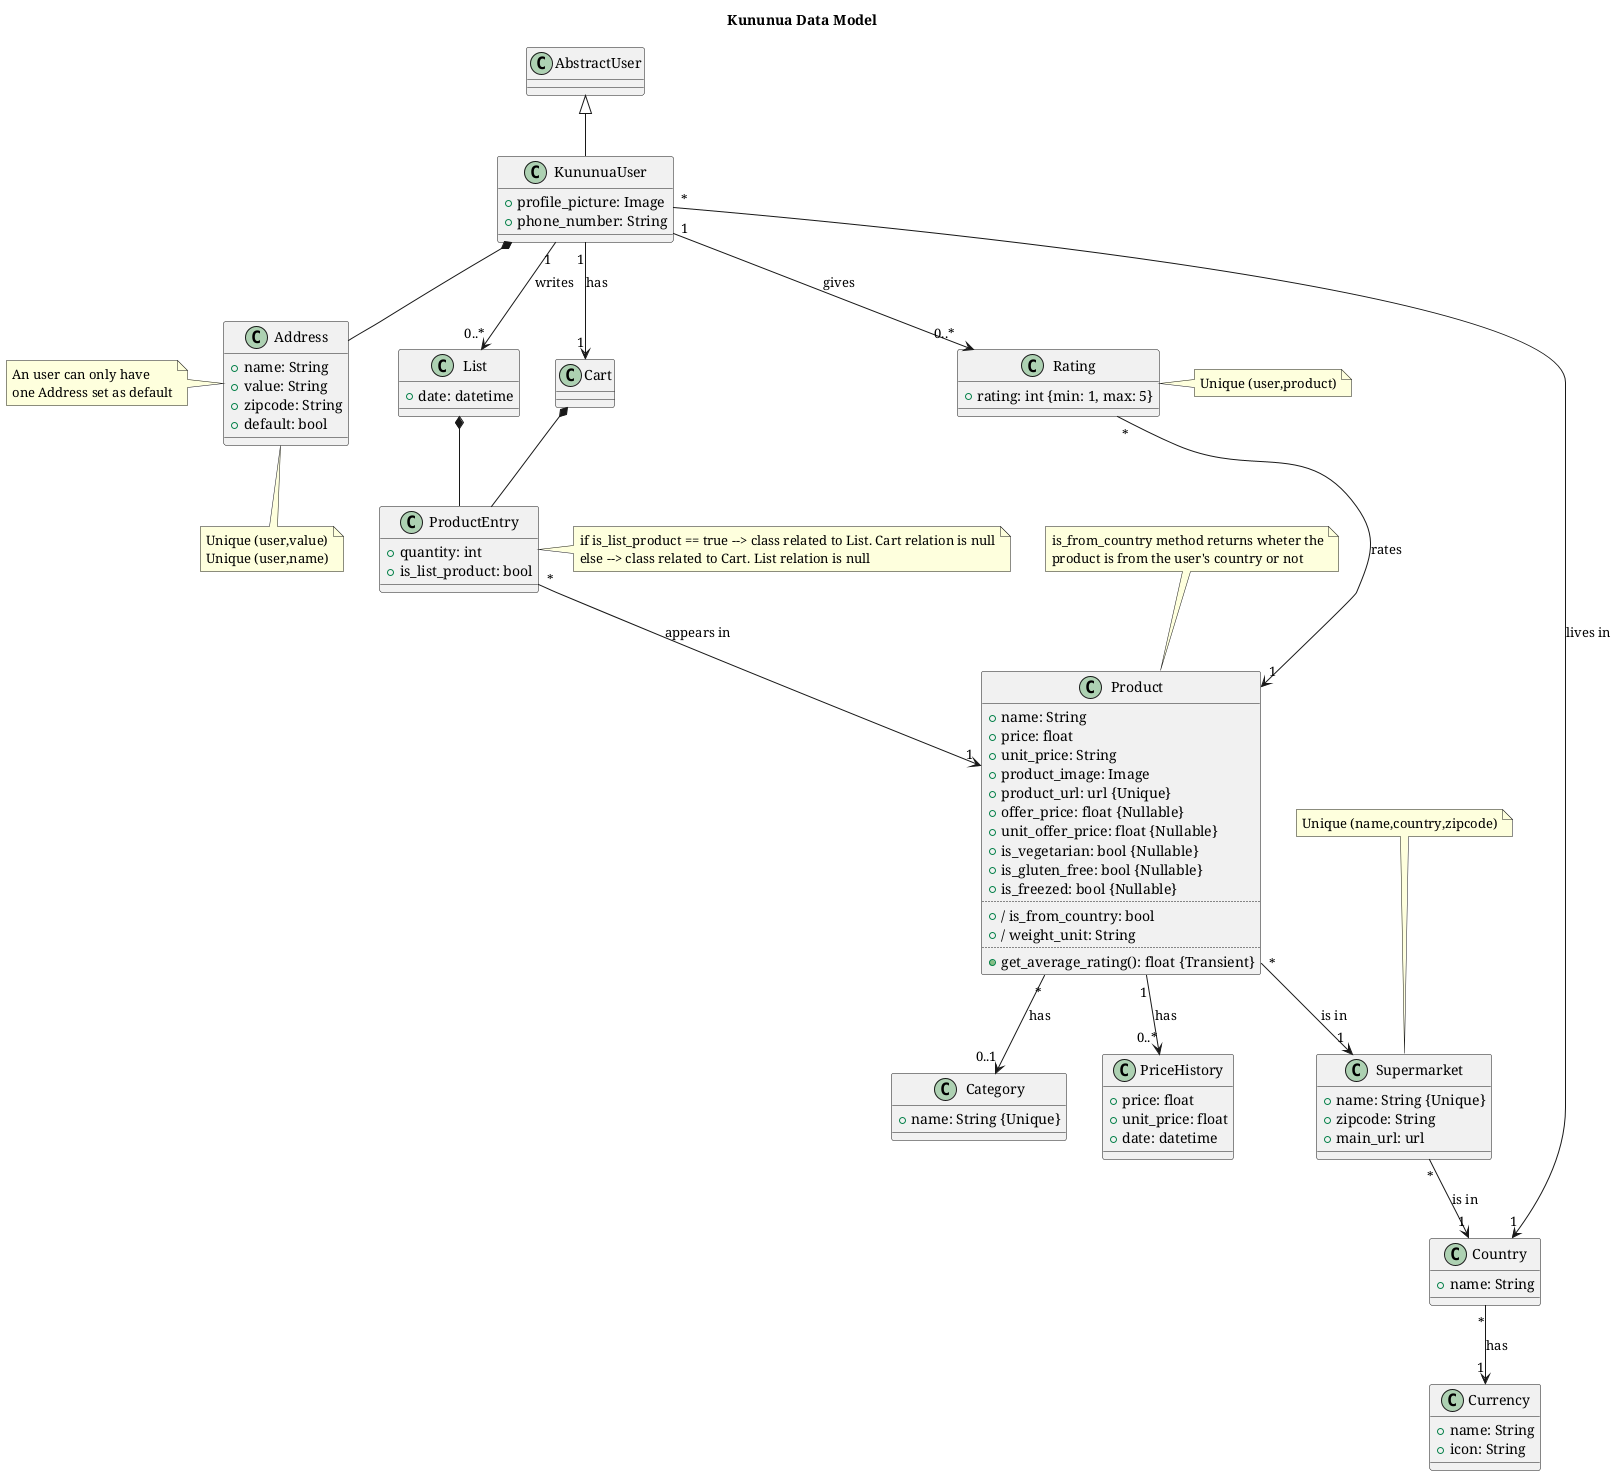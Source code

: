 @startuml KununuaDataModel

' --------------- CONFIG ----------------

title Kununua Data Model
'!theme minty
'!theme materia
skinparam defaultFontName Serif

' --------------- CLASSES ----------------

class AbstractUser{}

class KununuaUser{
    +profile_picture: Image
    +phone_number: String
}

class Country{
    +name: String
}

class Currency{
    +name: String
    +icon: String
}

class Address{
    +name: String
    +value: String
    +zipcode: String
    +default: bool
}

class Product{
    +name: String
    +price: float
    +unit_price: String
    +product_image: Image
    +product_url: url {Unique}
    +offer_price: float {Nullable}
    +unit_offer_price: float {Nullable}
    +is_vegetarian: bool {Nullable}
    +is_gluten_free: bool {Nullable}
    +is_freezed: bool {Nullable}
    ..
    + / is_from_country: bool
    + / weight_unit: String
    ..
    +get_average_rating(): float {Transient}
}

class Category{
    +name: String {Unique}
}

class Supermarket{
    +name: String {Unique}
    +zipcode: String
    +main_url: url
}

class Rating{
    +rating: int {min: 1, max: 5}
}

class PriceHistory{
    +price: float
    +unit_price: float
    +date: datetime
}

class List{
    +date: datetime
}

class Cart{}

class ProductEntry{
    +quantity: int
    +is_list_product: bool
}

' --------------- NOTES ----------------
note left of Address 
An user can only have 
one Address set as default
end note

note bottom of Address 
Unique (user,value)
Unique (user,name)
end note

note top of Product
is_from_country method returns wheter the
product is from the user's country or not
end note

note top of Supermarket
Unique (name,country,zipcode)
end note

note right of Rating
Unique (user,product)
end note

note right of ProductEntry
if is_list_product == true --> class related to List. Cart relation is null
else --> class related to Cart. List relation is null
end note

' --------------- RELATIONS ----------------

AbstractUser <|-- KununuaUser
KununuaUser *-- Address
KununuaUser "*" --> "1" Country: lives in
KununuaUser "1" --> "0..*" Rating: gives
KununuaUser "1" --> "0..*" List: writes
KununuaUser "1" --> "1" Cart: has
Country "*" --> "1" Currency: has
Product "*" --> "0..1" Category: has
Product "*" --> "1" Supermarket: is in
Product "1" --> "0..*" PriceHistory: has
Supermarket "*" --> "1" Country: is in
Rating "*" --> "1" Product: rates
List *-- ProductEntry
Cart *-- ProductEntry
ProductEntry "*" --> "1" Product: appears in

@enduml